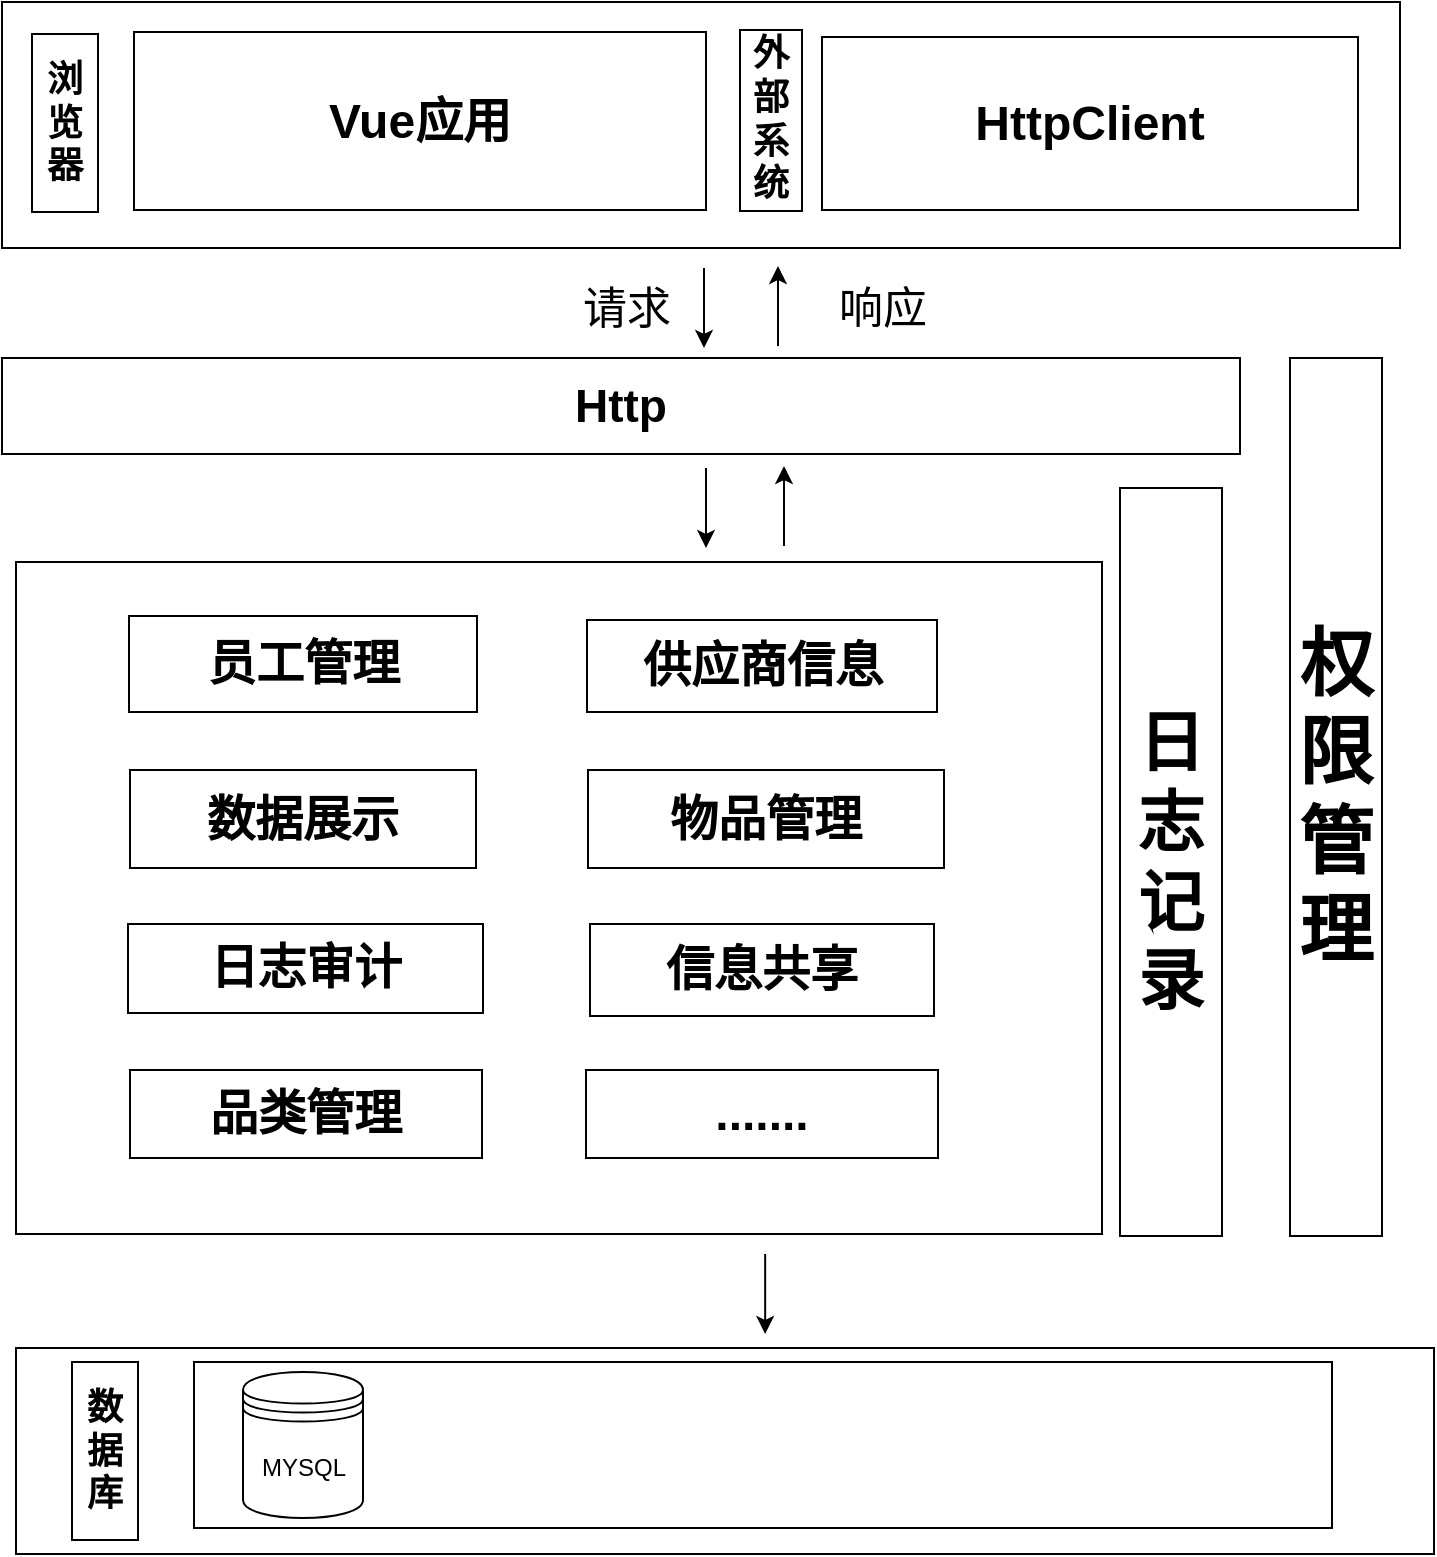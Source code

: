 <mxfile version="26.0.14">
  <diagram name="第 1 页" id="XyVI9S_oVfnOOk0DaSvn">
    <mxGraphModel dx="2003" dy="882" grid="0" gridSize="10" guides="1" tooltips="1" connect="1" arrows="1" fold="1" page="0" pageScale="1" pageWidth="827" pageHeight="1169" math="0" shadow="0">
      <root>
        <mxCell id="0" />
        <mxCell id="1" parent="0" />
        <mxCell id="0Wx0PgzZWX51oEMOdkHR-4" value="" style="rounded=0;whiteSpace=wrap;html=1;" vertex="1" parent="1">
          <mxGeometry x="-4" y="43" width="699" height="123" as="geometry" />
        </mxCell>
        <mxCell id="0Wx0PgzZWX51oEMOdkHR-5" value="&lt;font style=&quot;font-size: 18px;&quot;&gt;&lt;b style=&quot;&quot;&gt;浏览器&lt;/b&gt;&lt;/font&gt;" style="rounded=0;whiteSpace=wrap;html=1;" vertex="1" parent="1">
          <mxGeometry x="11" y="59" width="33" height="89" as="geometry" />
        </mxCell>
        <mxCell id="0Wx0PgzZWX51oEMOdkHR-6" value="&lt;font style=&quot;font-size: 24px;&quot;&gt;&lt;b&gt;Vue应用&lt;/b&gt;&lt;/font&gt;" style="rounded=0;whiteSpace=wrap;html=1;" vertex="1" parent="1">
          <mxGeometry x="62" y="58" width="286" height="89" as="geometry" />
        </mxCell>
        <mxCell id="0Wx0PgzZWX51oEMOdkHR-7" value="&lt;font style=&quot;font-size: 18px;&quot;&gt;&lt;b style=&quot;&quot;&gt;外部系统&lt;/b&gt;&lt;/font&gt;" style="rounded=0;whiteSpace=wrap;html=1;" vertex="1" parent="1">
          <mxGeometry x="365" y="57" width="31" height="90.5" as="geometry" />
        </mxCell>
        <mxCell id="0Wx0PgzZWX51oEMOdkHR-8" value="&lt;font style=&quot;font-size: 24px;&quot;&gt;&lt;b&gt;HttpClient&lt;/b&gt;&lt;/font&gt;" style="rounded=0;whiteSpace=wrap;html=1;" vertex="1" parent="1">
          <mxGeometry x="406" y="60.5" width="268" height="86.5" as="geometry" />
        </mxCell>
        <mxCell id="0Wx0PgzZWX51oEMOdkHR-9" value="&lt;font style=&quot;font-size: 23px;&quot;&gt;&lt;b&gt;Http&lt;/b&gt;&lt;/font&gt;" style="rounded=0;whiteSpace=wrap;html=1;" vertex="1" parent="1">
          <mxGeometry x="-4" y="221" width="619" height="48" as="geometry" />
        </mxCell>
        <mxCell id="0Wx0PgzZWX51oEMOdkHR-10" value="" style="rounded=0;whiteSpace=wrap;html=1;" vertex="1" parent="1">
          <mxGeometry x="3" y="323" width="543" height="336" as="geometry" />
        </mxCell>
        <mxCell id="0Wx0PgzZWX51oEMOdkHR-11" value="" style="rounded=0;whiteSpace=wrap;html=1;" vertex="1" parent="1">
          <mxGeometry x="3" y="716" width="709" height="103" as="geometry" />
        </mxCell>
        <mxCell id="0Wx0PgzZWX51oEMOdkHR-14" value="" style="endArrow=classic;html=1;rounded=0;" edge="1" parent="1">
          <mxGeometry width="50" height="50" relative="1" as="geometry">
            <mxPoint x="347" y="176" as="sourcePoint" />
            <mxPoint x="347" y="216" as="targetPoint" />
          </mxGeometry>
        </mxCell>
        <mxCell id="0Wx0PgzZWX51oEMOdkHR-15" value="" style="endArrow=none;html=1;rounded=0;startFill=1;strokeColor=default;startArrow=classic;" edge="1" parent="1">
          <mxGeometry width="50" height="50" relative="1" as="geometry">
            <mxPoint x="384" y="175" as="sourcePoint" />
            <mxPoint x="384" y="215" as="targetPoint" />
          </mxGeometry>
        </mxCell>
        <mxCell id="0Wx0PgzZWX51oEMOdkHR-16" value="&lt;font style=&quot;font-size: 37px;&quot;&gt;&lt;b&gt;权限管理&lt;/b&gt;&lt;/font&gt;" style="rounded=0;whiteSpace=wrap;html=1;" vertex="1" parent="1">
          <mxGeometry x="640" y="221" width="46" height="439" as="geometry" />
        </mxCell>
        <mxCell id="0Wx0PgzZWX51oEMOdkHR-17" value="&lt;font style=&quot;font-size: 33px;&quot;&gt;&lt;b&gt;日志记录&lt;/b&gt;&lt;/font&gt;" style="rounded=0;whiteSpace=wrap;html=1;" vertex="1" parent="1">
          <mxGeometry x="555" y="286" width="51" height="374" as="geometry" />
        </mxCell>
        <mxCell id="0Wx0PgzZWX51oEMOdkHR-18" value="" style="endArrow=classic;html=1;rounded=0;" edge="1" parent="1">
          <mxGeometry width="50" height="50" relative="1" as="geometry">
            <mxPoint x="348" y="276" as="sourcePoint" />
            <mxPoint x="348" y="316" as="targetPoint" />
          </mxGeometry>
        </mxCell>
        <mxCell id="0Wx0PgzZWX51oEMOdkHR-19" value="" style="endArrow=none;html=1;rounded=0;startFill=1;strokeColor=default;startArrow=classic;" edge="1" parent="1">
          <mxGeometry width="50" height="50" relative="1" as="geometry">
            <mxPoint x="387" y="275" as="sourcePoint" />
            <mxPoint x="387" y="315" as="targetPoint" />
          </mxGeometry>
        </mxCell>
        <mxCell id="0Wx0PgzZWX51oEMOdkHR-20" value="&lt;font style=&quot;font-size: 22px;&quot;&gt;请求&lt;/font&gt;" style="text;html=1;align=center;verticalAlign=middle;resizable=0;points=[];autosize=1;strokeColor=none;fillColor=none;" vertex="1" parent="1">
          <mxGeometry x="277" y="178" width="62" height="38" as="geometry" />
        </mxCell>
        <mxCell id="0Wx0PgzZWX51oEMOdkHR-21" value="&lt;span style=&quot;font-size: 22px;&quot;&gt;响应&lt;/span&gt;" style="text;html=1;align=center;verticalAlign=middle;resizable=0;points=[];autosize=1;strokeColor=none;fillColor=none;" vertex="1" parent="1">
          <mxGeometry x="405" y="178" width="62" height="38" as="geometry" />
        </mxCell>
        <mxCell id="0Wx0PgzZWX51oEMOdkHR-22" value="&lt;font style=&quot;font-size: 24px;&quot;&gt;员工管理&lt;/font&gt;" style="rounded=0;whiteSpace=wrap;html=1;fontStyle=1" vertex="1" parent="1">
          <mxGeometry x="59.5" y="350" width="174" height="48" as="geometry" />
        </mxCell>
        <mxCell id="0Wx0PgzZWX51oEMOdkHR-23" value="&lt;span style=&quot;font-size: 24px;&quot;&gt;&lt;b&gt;供应商信息&lt;/b&gt;&lt;/span&gt;" style="rounded=0;whiteSpace=wrap;html=1;" vertex="1" parent="1">
          <mxGeometry x="288.5" y="352" width="175" height="46" as="geometry" />
        </mxCell>
        <mxCell id="0Wx0PgzZWX51oEMOdkHR-24" value="&lt;span style=&quot;font-size: 24px;&quot;&gt;物品管理&lt;/span&gt;" style="rounded=0;whiteSpace=wrap;html=1;fontStyle=1" vertex="1" parent="1">
          <mxGeometry x="289" y="427" width="178" height="49" as="geometry" />
        </mxCell>
        <mxCell id="0Wx0PgzZWX51oEMOdkHR-25" value="&lt;span style=&quot;font-size: 24px;&quot;&gt;&lt;b&gt;数据展示&lt;/b&gt;&lt;/span&gt;" style="rounded=0;whiteSpace=wrap;html=1;" vertex="1" parent="1">
          <mxGeometry x="60" y="427" width="173" height="49" as="geometry" />
        </mxCell>
        <mxCell id="0Wx0PgzZWX51oEMOdkHR-26" value="&lt;span style=&quot;font-size: 24px;&quot;&gt;日志审计&lt;/span&gt;" style="rounded=0;whiteSpace=wrap;html=1;fontStyle=1" vertex="1" parent="1">
          <mxGeometry x="59" y="504" width="177.5" height="44.5" as="geometry" />
        </mxCell>
        <mxCell id="0Wx0PgzZWX51oEMOdkHR-27" value="&lt;span style=&quot;font-size: 24px;&quot;&gt;信息共享&lt;/span&gt;" style="rounded=0;whiteSpace=wrap;html=1;fontStyle=1" vertex="1" parent="1">
          <mxGeometry x="290" y="504" width="172" height="46" as="geometry" />
        </mxCell>
        <mxCell id="0Wx0PgzZWX51oEMOdkHR-28" value="&lt;span style=&quot;font-size: 24px;&quot;&gt;品类管理&lt;/span&gt;" style="rounded=0;whiteSpace=wrap;html=1;fontStyle=1" vertex="1" parent="1">
          <mxGeometry x="60" y="577" width="176" height="44" as="geometry" />
        </mxCell>
        <mxCell id="0Wx0PgzZWX51oEMOdkHR-29" value="&lt;span style=&quot;font-size: 24px;&quot;&gt;.......&lt;/span&gt;" style="rounded=0;whiteSpace=wrap;html=1;fontStyle=1" vertex="1" parent="1">
          <mxGeometry x="288" y="577" width="176" height="44" as="geometry" />
        </mxCell>
        <mxCell id="0Wx0PgzZWX51oEMOdkHR-34" value="" style="endArrow=classic;html=1;rounded=0;" edge="1" parent="1">
          <mxGeometry width="50" height="50" relative="1" as="geometry">
            <mxPoint x="377.58" y="669" as="sourcePoint" />
            <mxPoint x="377.58" y="709" as="targetPoint" />
          </mxGeometry>
        </mxCell>
        <mxCell id="0Wx0PgzZWX51oEMOdkHR-36" value="&lt;span style=&quot;font-size: 18px;&quot;&gt;&lt;b&gt;数据库&lt;/b&gt;&lt;/span&gt;" style="rounded=0;whiteSpace=wrap;html=1;" vertex="1" parent="1">
          <mxGeometry x="31" y="723" width="33" height="89" as="geometry" />
        </mxCell>
        <mxCell id="0Wx0PgzZWX51oEMOdkHR-38" value="" style="rounded=0;whiteSpace=wrap;html=1;" vertex="1" parent="1">
          <mxGeometry x="92" y="723" width="569" height="83" as="geometry" />
        </mxCell>
        <mxCell id="0Wx0PgzZWX51oEMOdkHR-37" value="MYSQL" style="shape=datastore;whiteSpace=wrap;html=1;" vertex="1" parent="1">
          <mxGeometry x="116.5" y="728" width="60" height="73" as="geometry" />
        </mxCell>
      </root>
    </mxGraphModel>
  </diagram>
</mxfile>
